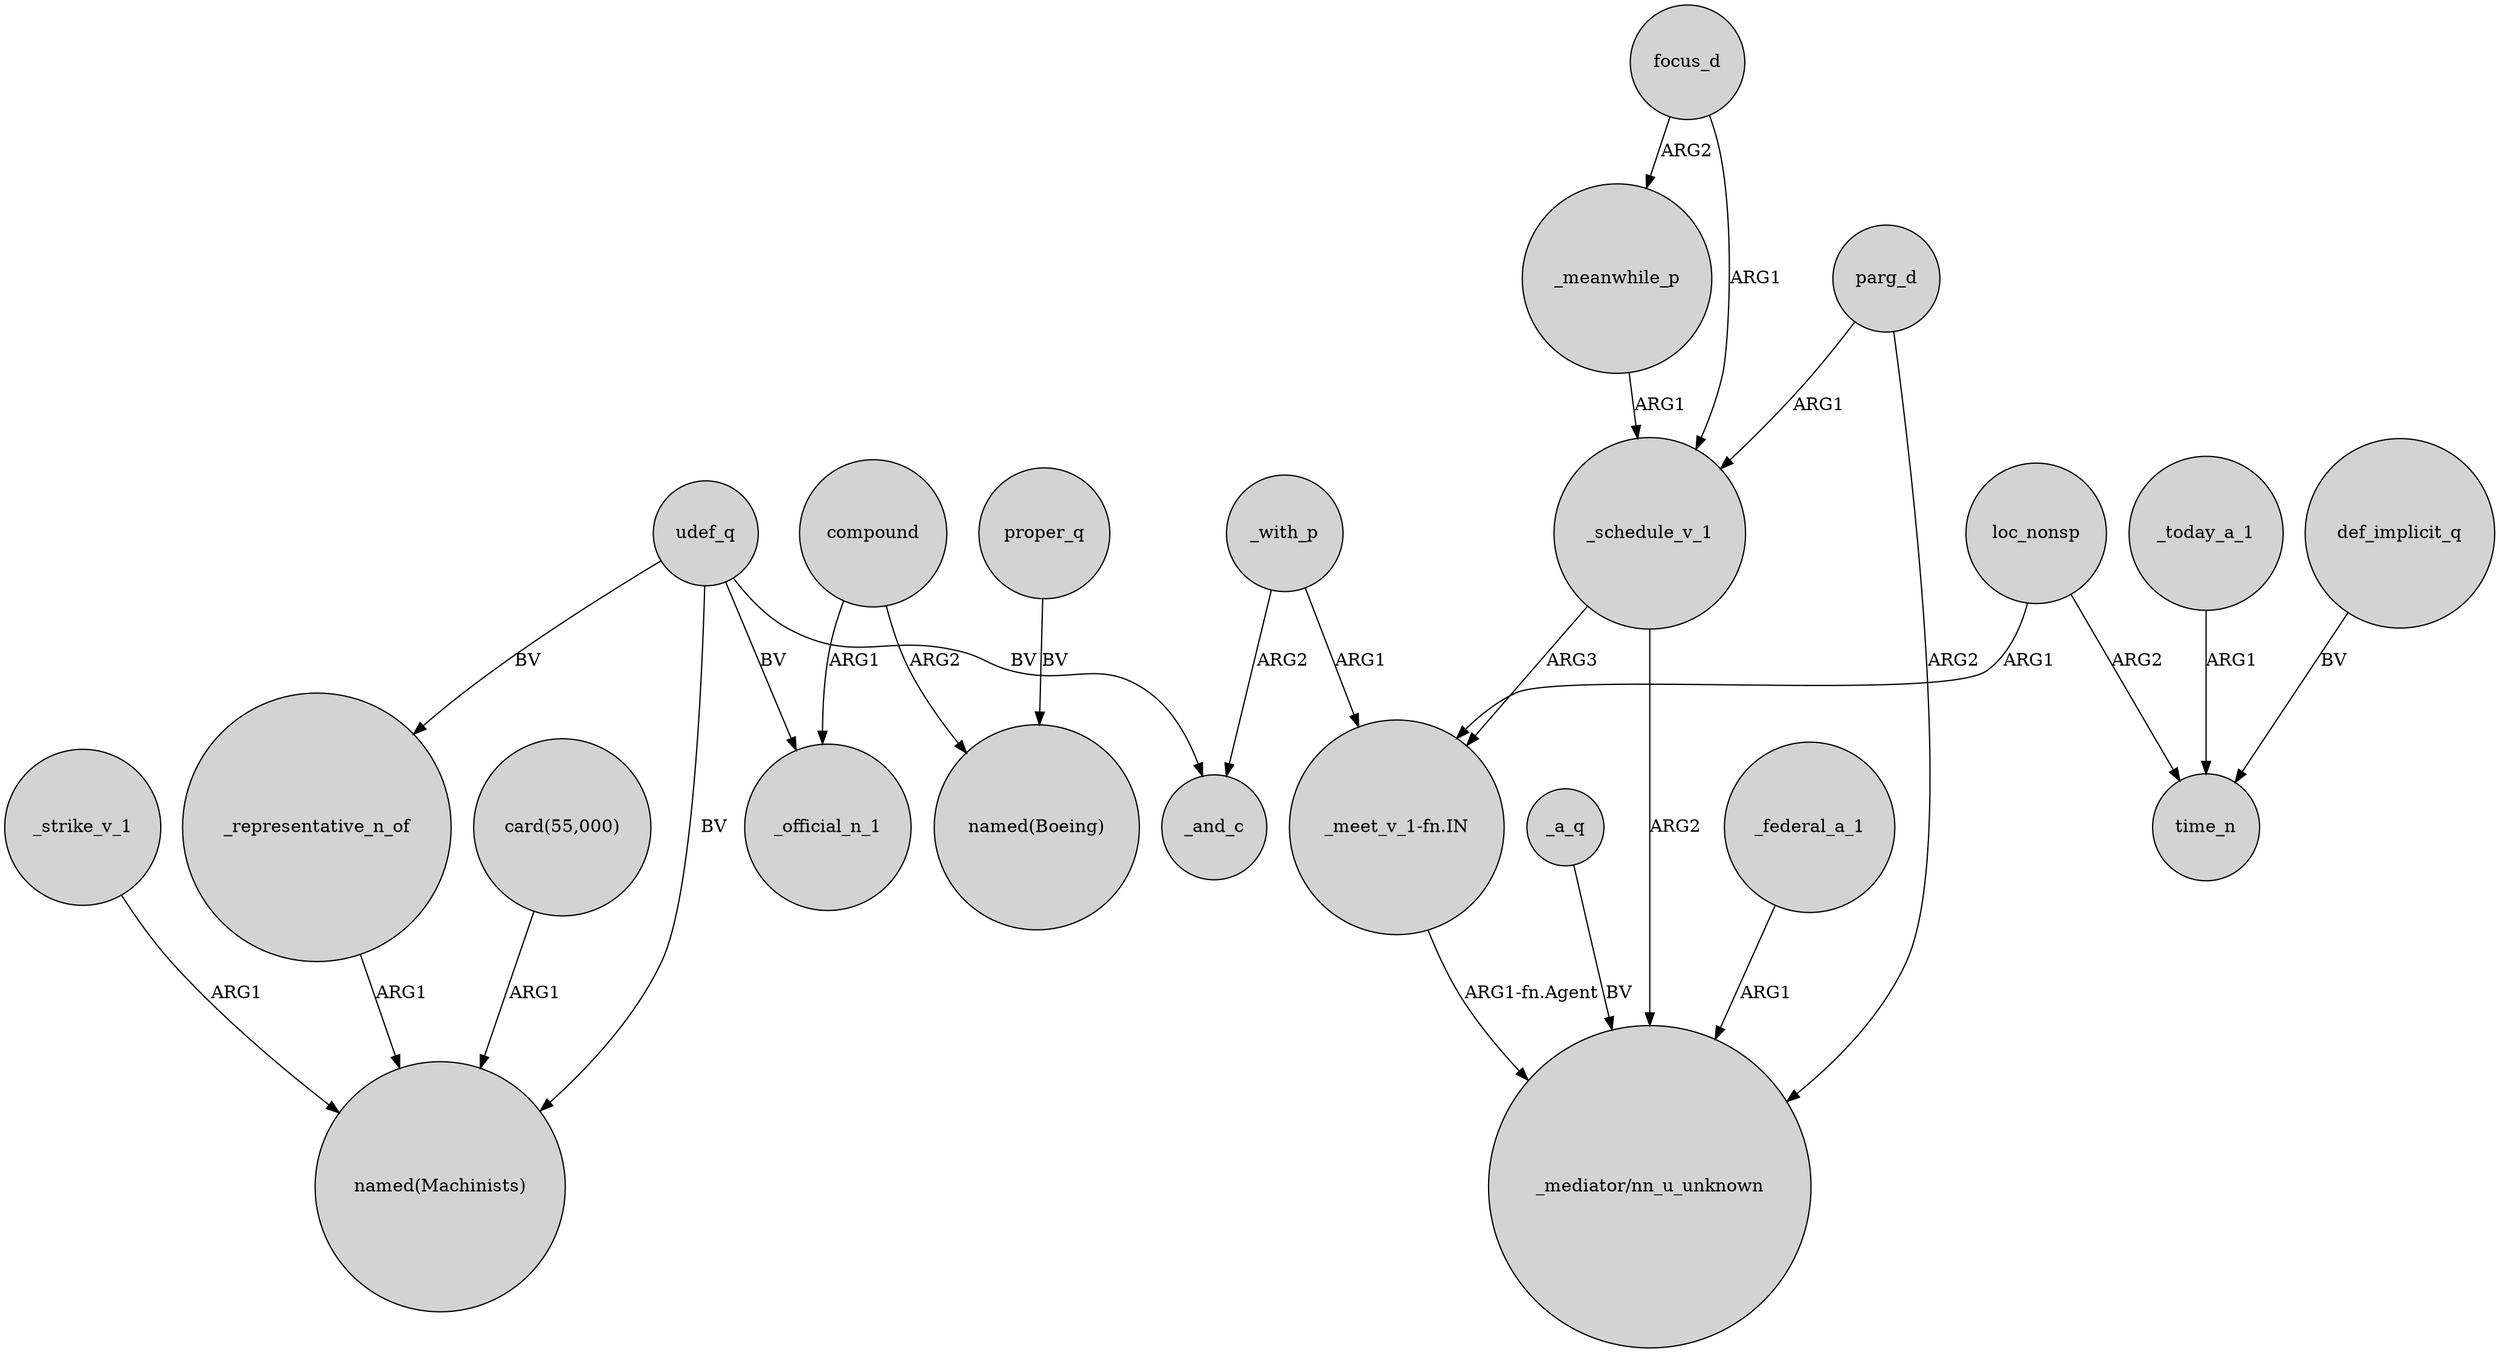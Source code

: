 digraph {
	node [shape=circle style=filled]
	_with_p -> _and_c [label=ARG2]
	parg_d -> "_mediator/nn_u_unknown" [label=ARG2]
	_today_a_1 -> time_n [label=ARG1]
	_federal_a_1 -> "_mediator/nn_u_unknown" [label=ARG1]
	_meanwhile_p -> _schedule_v_1 [label=ARG1]
	proper_q -> "named(Boeing)" [label=BV]
	udef_q -> _representative_n_of [label=BV]
	loc_nonsp -> time_n [label=ARG2]
	_schedule_v_1 -> "_meet_v_1-fn.IN" [label=ARG3]
	focus_d -> _schedule_v_1 [label=ARG1]
	"_meet_v_1-fn.IN" -> "_mediator/nn_u_unknown" [label="ARG1-fn.Agent"]
	focus_d -> _meanwhile_p [label=ARG2]
	udef_q -> _official_n_1 [label=BV]
	_a_q -> "_mediator/nn_u_unknown" [label=BV]
	_strike_v_1 -> "named(Machinists)" [label=ARG1]
	compound -> _official_n_1 [label=ARG1]
	_with_p -> "_meet_v_1-fn.IN" [label=ARG1]
	"card(55,000)" -> "named(Machinists)" [label=ARG1]
	_schedule_v_1 -> "_mediator/nn_u_unknown" [label=ARG2]
	parg_d -> _schedule_v_1 [label=ARG1]
	compound -> "named(Boeing)" [label=ARG2]
	udef_q -> _and_c [label=BV]
	loc_nonsp -> "_meet_v_1-fn.IN" [label=ARG1]
	_representative_n_of -> "named(Machinists)" [label=ARG1]
	def_implicit_q -> time_n [label=BV]
	udef_q -> "named(Machinists)" [label=BV]
}
